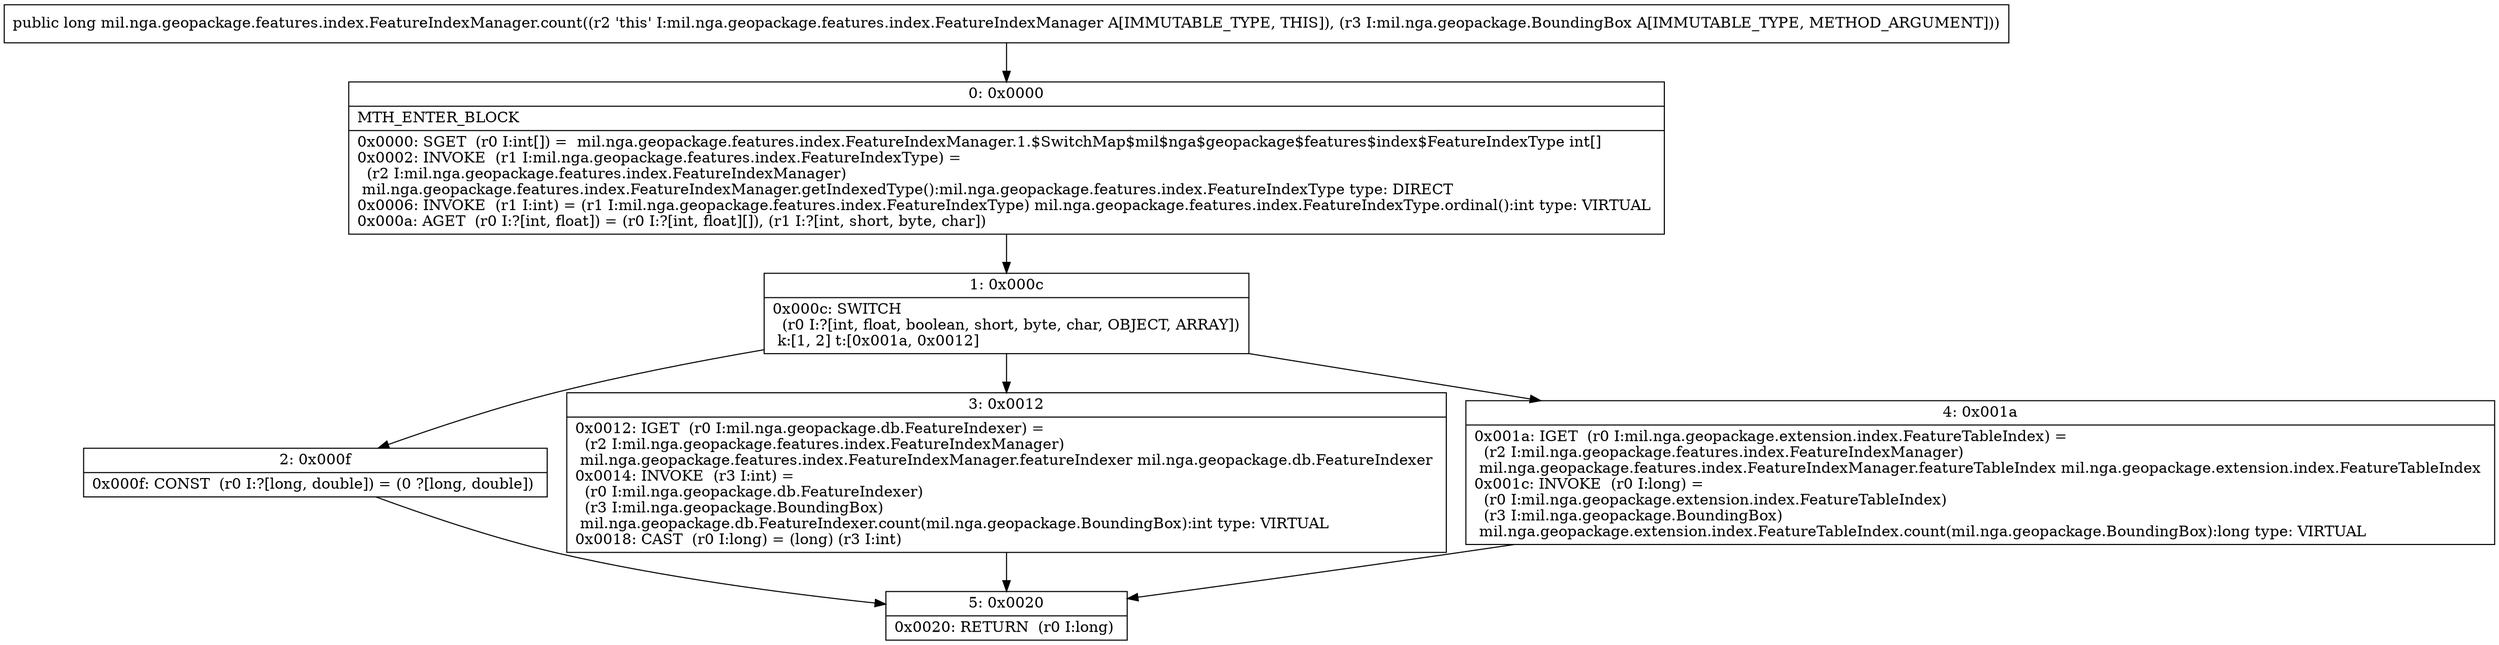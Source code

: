 digraph "CFG formil.nga.geopackage.features.index.FeatureIndexManager.count(Lmil\/nga\/geopackage\/BoundingBox;)J" {
Node_0 [shape=record,label="{0\:\ 0x0000|MTH_ENTER_BLOCK\l|0x0000: SGET  (r0 I:int[]) =  mil.nga.geopackage.features.index.FeatureIndexManager.1.$SwitchMap$mil$nga$geopackage$features$index$FeatureIndexType int[] \l0x0002: INVOKE  (r1 I:mil.nga.geopackage.features.index.FeatureIndexType) = \l  (r2 I:mil.nga.geopackage.features.index.FeatureIndexManager)\l mil.nga.geopackage.features.index.FeatureIndexManager.getIndexedType():mil.nga.geopackage.features.index.FeatureIndexType type: DIRECT \l0x0006: INVOKE  (r1 I:int) = (r1 I:mil.nga.geopackage.features.index.FeatureIndexType) mil.nga.geopackage.features.index.FeatureIndexType.ordinal():int type: VIRTUAL \l0x000a: AGET  (r0 I:?[int, float]) = (r0 I:?[int, float][]), (r1 I:?[int, short, byte, char]) \l}"];
Node_1 [shape=record,label="{1\:\ 0x000c|0x000c: SWITCH  \l  (r0 I:?[int, float, boolean, short, byte, char, OBJECT, ARRAY])\l k:[1, 2] t:[0x001a, 0x0012] \l}"];
Node_2 [shape=record,label="{2\:\ 0x000f|0x000f: CONST  (r0 I:?[long, double]) = (0 ?[long, double]) \l}"];
Node_3 [shape=record,label="{3\:\ 0x0012|0x0012: IGET  (r0 I:mil.nga.geopackage.db.FeatureIndexer) = \l  (r2 I:mil.nga.geopackage.features.index.FeatureIndexManager)\l mil.nga.geopackage.features.index.FeatureIndexManager.featureIndexer mil.nga.geopackage.db.FeatureIndexer \l0x0014: INVOKE  (r3 I:int) = \l  (r0 I:mil.nga.geopackage.db.FeatureIndexer)\l  (r3 I:mil.nga.geopackage.BoundingBox)\l mil.nga.geopackage.db.FeatureIndexer.count(mil.nga.geopackage.BoundingBox):int type: VIRTUAL \l0x0018: CAST  (r0 I:long) = (long) (r3 I:int) \l}"];
Node_4 [shape=record,label="{4\:\ 0x001a|0x001a: IGET  (r0 I:mil.nga.geopackage.extension.index.FeatureTableIndex) = \l  (r2 I:mil.nga.geopackage.features.index.FeatureIndexManager)\l mil.nga.geopackage.features.index.FeatureIndexManager.featureTableIndex mil.nga.geopackage.extension.index.FeatureTableIndex \l0x001c: INVOKE  (r0 I:long) = \l  (r0 I:mil.nga.geopackage.extension.index.FeatureTableIndex)\l  (r3 I:mil.nga.geopackage.BoundingBox)\l mil.nga.geopackage.extension.index.FeatureTableIndex.count(mil.nga.geopackage.BoundingBox):long type: VIRTUAL \l}"];
Node_5 [shape=record,label="{5\:\ 0x0020|0x0020: RETURN  (r0 I:long) \l}"];
MethodNode[shape=record,label="{public long mil.nga.geopackage.features.index.FeatureIndexManager.count((r2 'this' I:mil.nga.geopackage.features.index.FeatureIndexManager A[IMMUTABLE_TYPE, THIS]), (r3 I:mil.nga.geopackage.BoundingBox A[IMMUTABLE_TYPE, METHOD_ARGUMENT])) }"];
MethodNode -> Node_0;
Node_0 -> Node_1;
Node_1 -> Node_2;
Node_1 -> Node_3;
Node_1 -> Node_4;
Node_2 -> Node_5;
Node_3 -> Node_5;
Node_4 -> Node_5;
}

